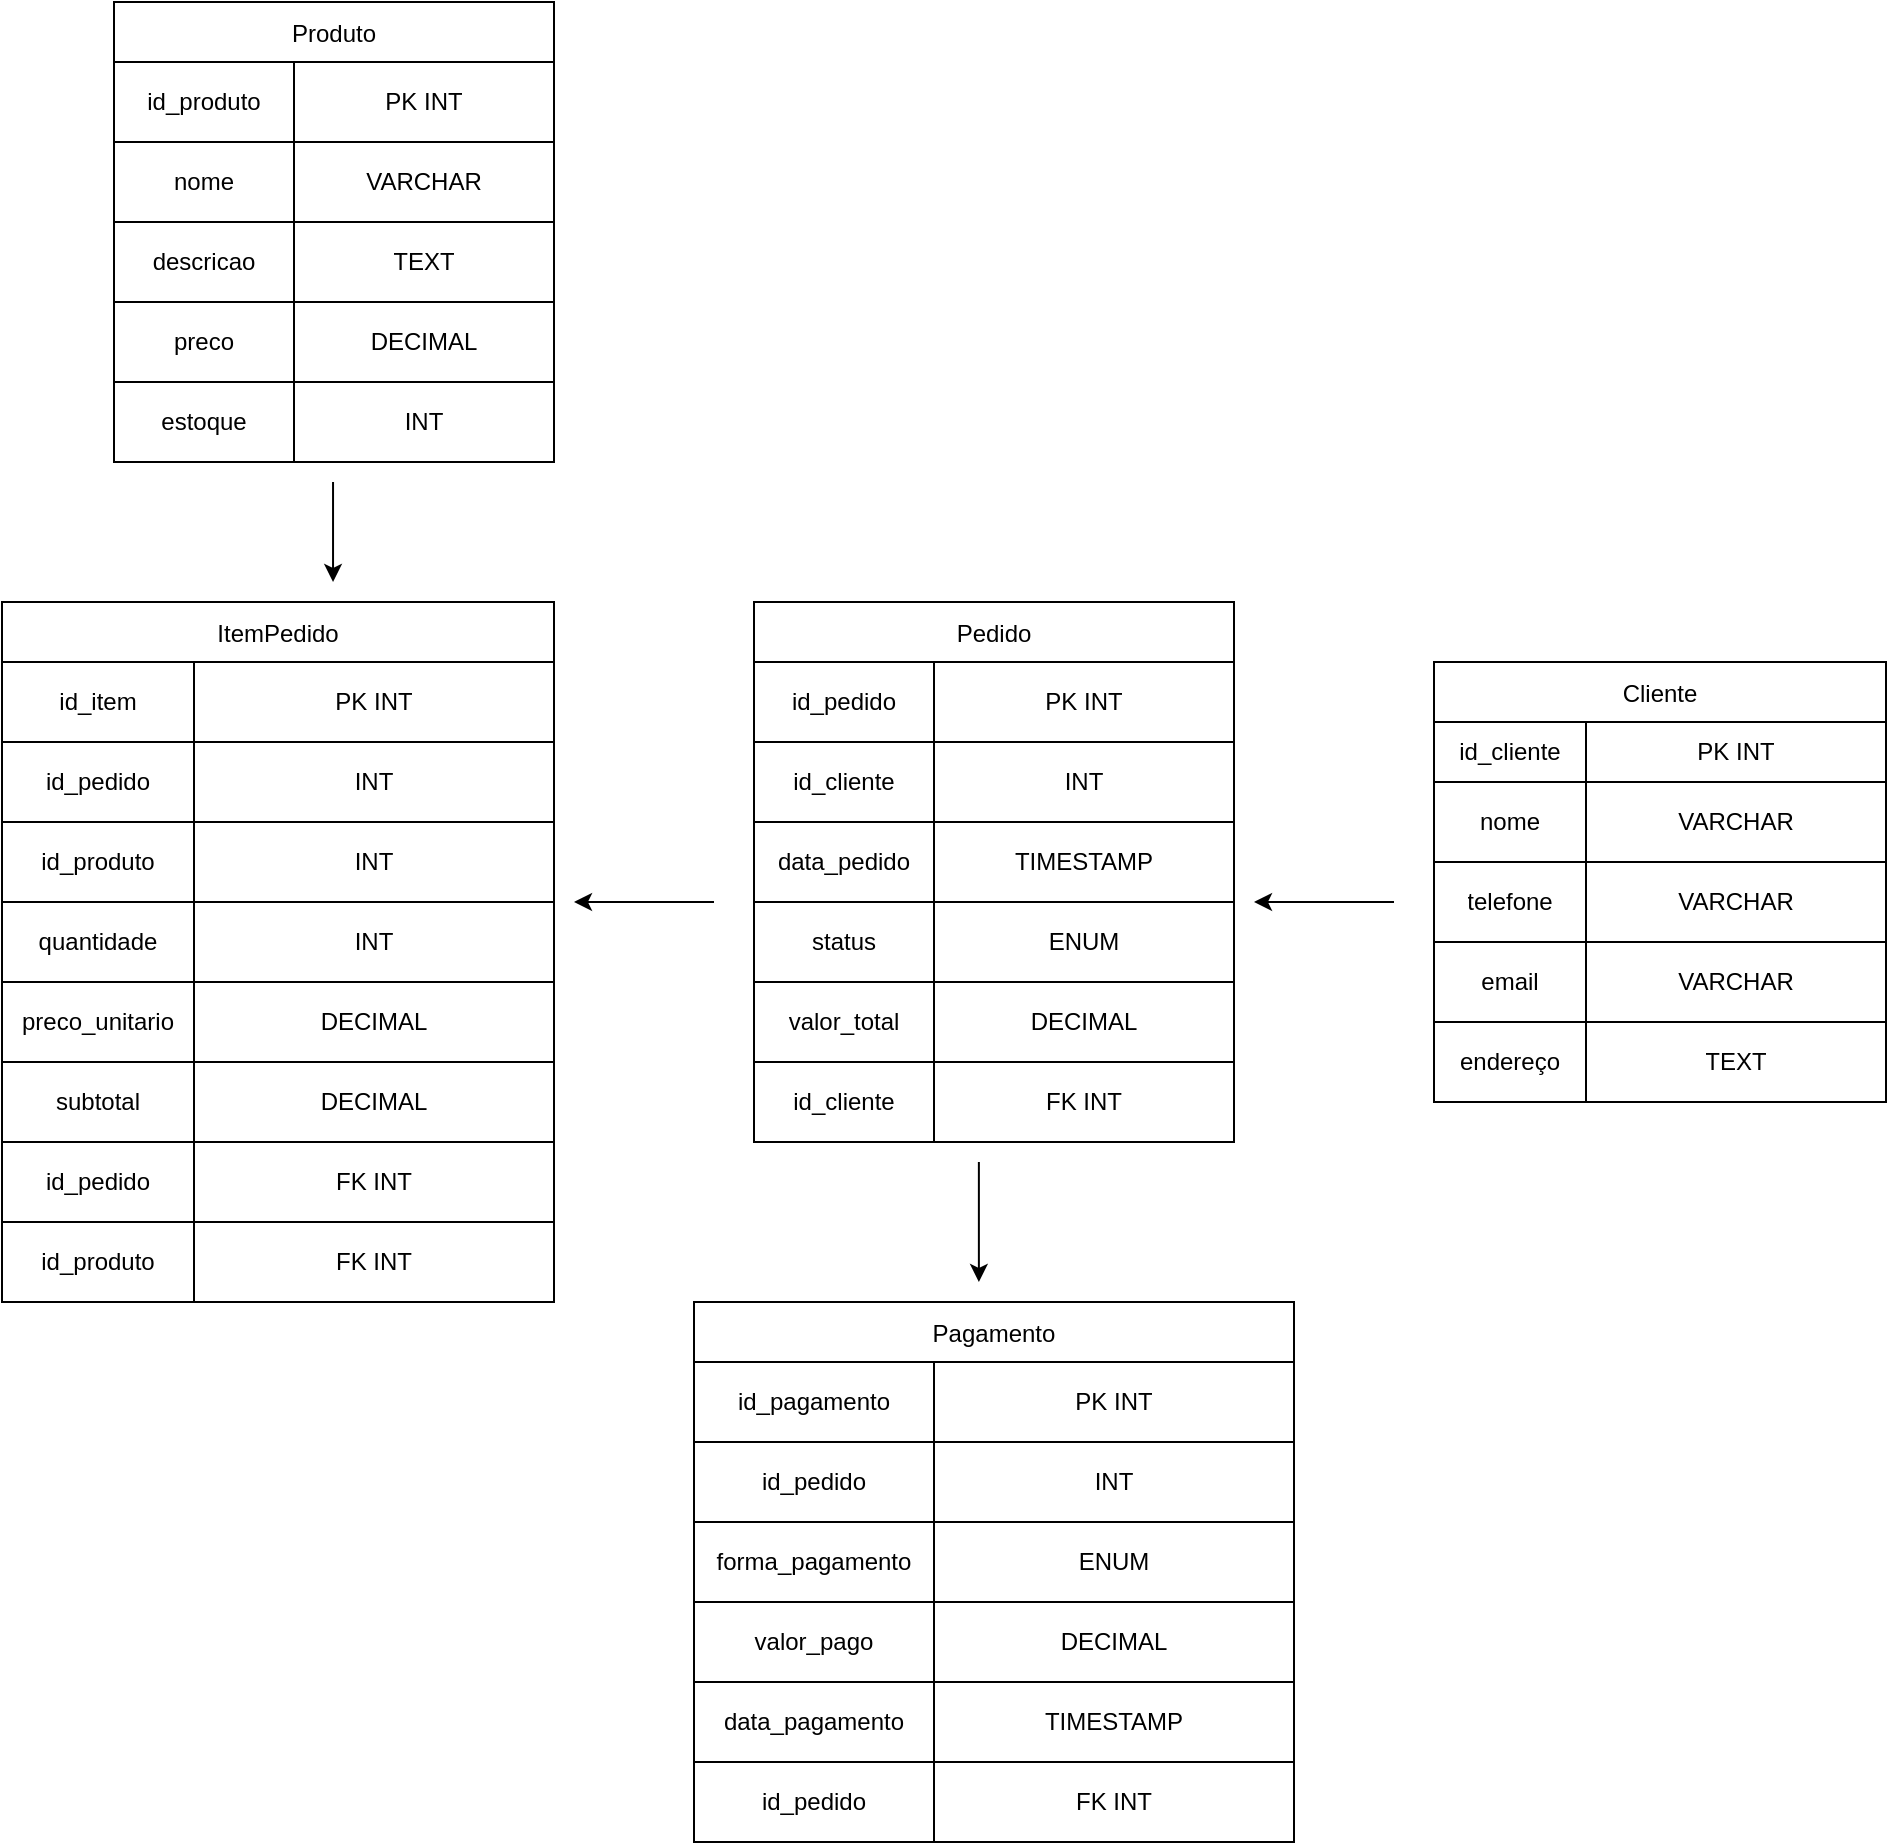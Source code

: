 <mxfile version="26.1.0">
  <diagram name="Página-1" id="zeSPMTt6eIhT3kGbDzRY">
    <mxGraphModel dx="2211" dy="1810" grid="1" gridSize="10" guides="1" tooltips="1" connect="1" arrows="1" fold="1" page="1" pageScale="1" pageWidth="827" pageHeight="1169" math="0" shadow="0">
      <root>
        <mxCell id="0" />
        <mxCell id="1" parent="0" />
        <mxCell id="qEbc1kVw8v1ZA-pSLM5h-1" value="Cliente" style="shape=table;startSize=30;container=1;collapsible=0;childLayout=tableLayout;" vertex="1" parent="1">
          <mxGeometry x="680" y="120" width="226" height="220" as="geometry" />
        </mxCell>
        <mxCell id="qEbc1kVw8v1ZA-pSLM5h-2" value="" style="shape=tableRow;horizontal=0;startSize=0;swimlaneHead=0;swimlaneBody=0;strokeColor=inherit;top=0;left=0;bottom=0;right=0;collapsible=0;dropTarget=0;fillColor=none;points=[[0,0.5],[1,0.5]];portConstraint=eastwest;" vertex="1" parent="qEbc1kVw8v1ZA-pSLM5h-1">
          <mxGeometry y="30" width="226" height="30" as="geometry" />
        </mxCell>
        <mxCell id="qEbc1kVw8v1ZA-pSLM5h-3" value="id_cliente" style="shape=partialRectangle;html=1;whiteSpace=wrap;connectable=0;strokeColor=inherit;overflow=hidden;fillColor=none;top=0;left=0;bottom=0;right=0;pointerEvents=1;" vertex="1" parent="qEbc1kVw8v1ZA-pSLM5h-2">
          <mxGeometry width="76" height="30" as="geometry">
            <mxRectangle width="76" height="30" as="alternateBounds" />
          </mxGeometry>
        </mxCell>
        <mxCell id="qEbc1kVw8v1ZA-pSLM5h-4" value="PK INT" style="shape=partialRectangle;html=1;whiteSpace=wrap;connectable=0;strokeColor=inherit;overflow=hidden;fillColor=none;top=0;left=0;bottom=0;right=0;pointerEvents=1;" vertex="1" parent="qEbc1kVw8v1ZA-pSLM5h-2">
          <mxGeometry x="76" width="150" height="30" as="geometry">
            <mxRectangle width="150" height="30" as="alternateBounds" />
          </mxGeometry>
        </mxCell>
        <mxCell id="qEbc1kVw8v1ZA-pSLM5h-5" value="" style="shape=tableRow;horizontal=0;startSize=0;swimlaneHead=0;swimlaneBody=0;strokeColor=inherit;top=0;left=0;bottom=0;right=0;collapsible=0;dropTarget=0;fillColor=none;points=[[0,0.5],[1,0.5]];portConstraint=eastwest;" vertex="1" parent="qEbc1kVw8v1ZA-pSLM5h-1">
          <mxGeometry y="60" width="226" height="40" as="geometry" />
        </mxCell>
        <mxCell id="qEbc1kVw8v1ZA-pSLM5h-6" value="nome" style="shape=partialRectangle;html=1;whiteSpace=wrap;connectable=0;strokeColor=inherit;overflow=hidden;fillColor=none;top=0;left=0;bottom=0;right=0;pointerEvents=1;" vertex="1" parent="qEbc1kVw8v1ZA-pSLM5h-5">
          <mxGeometry width="76" height="40" as="geometry">
            <mxRectangle width="76" height="40" as="alternateBounds" />
          </mxGeometry>
        </mxCell>
        <mxCell id="qEbc1kVw8v1ZA-pSLM5h-7" value="VARCHAR" style="shape=partialRectangle;html=1;whiteSpace=wrap;connectable=0;strokeColor=inherit;overflow=hidden;fillColor=none;top=0;left=0;bottom=0;right=0;pointerEvents=1;" vertex="1" parent="qEbc1kVw8v1ZA-pSLM5h-5">
          <mxGeometry x="76" width="150" height="40" as="geometry">
            <mxRectangle width="150" height="40" as="alternateBounds" />
          </mxGeometry>
        </mxCell>
        <mxCell id="qEbc1kVw8v1ZA-pSLM5h-8" value="" style="shape=tableRow;horizontal=0;startSize=0;swimlaneHead=0;swimlaneBody=0;strokeColor=inherit;top=0;left=0;bottom=0;right=0;collapsible=0;dropTarget=0;fillColor=none;points=[[0,0.5],[1,0.5]];portConstraint=eastwest;" vertex="1" parent="qEbc1kVw8v1ZA-pSLM5h-1">
          <mxGeometry y="100" width="226" height="40" as="geometry" />
        </mxCell>
        <mxCell id="qEbc1kVw8v1ZA-pSLM5h-9" value="telefone" style="shape=partialRectangle;html=1;whiteSpace=wrap;connectable=0;strokeColor=inherit;overflow=hidden;fillColor=none;top=0;left=0;bottom=0;right=0;pointerEvents=1;" vertex="1" parent="qEbc1kVw8v1ZA-pSLM5h-8">
          <mxGeometry width="76" height="40" as="geometry">
            <mxRectangle width="76" height="40" as="alternateBounds" />
          </mxGeometry>
        </mxCell>
        <mxCell id="qEbc1kVw8v1ZA-pSLM5h-10" value="VARCHAR" style="shape=partialRectangle;html=1;whiteSpace=wrap;connectable=0;strokeColor=inherit;overflow=hidden;fillColor=none;top=0;left=0;bottom=0;right=0;pointerEvents=1;" vertex="1" parent="qEbc1kVw8v1ZA-pSLM5h-8">
          <mxGeometry x="76" width="150" height="40" as="geometry">
            <mxRectangle width="150" height="40" as="alternateBounds" />
          </mxGeometry>
        </mxCell>
        <mxCell id="qEbc1kVw8v1ZA-pSLM5h-11" value="" style="shape=tableRow;horizontal=0;startSize=0;swimlaneHead=0;swimlaneBody=0;strokeColor=inherit;top=0;left=0;bottom=0;right=0;collapsible=0;dropTarget=0;fillColor=none;points=[[0,0.5],[1,0.5]];portConstraint=eastwest;" vertex="1" parent="qEbc1kVw8v1ZA-pSLM5h-1">
          <mxGeometry y="140" width="226" height="40" as="geometry" />
        </mxCell>
        <mxCell id="qEbc1kVw8v1ZA-pSLM5h-12" value="email" style="shape=partialRectangle;html=1;whiteSpace=wrap;connectable=0;strokeColor=inherit;overflow=hidden;fillColor=none;top=0;left=0;bottom=0;right=0;pointerEvents=1;" vertex="1" parent="qEbc1kVw8v1ZA-pSLM5h-11">
          <mxGeometry width="76" height="40" as="geometry">
            <mxRectangle width="76" height="40" as="alternateBounds" />
          </mxGeometry>
        </mxCell>
        <mxCell id="qEbc1kVw8v1ZA-pSLM5h-13" value="VARCHAR" style="shape=partialRectangle;html=1;whiteSpace=wrap;connectable=0;strokeColor=inherit;overflow=hidden;fillColor=none;top=0;left=0;bottom=0;right=0;pointerEvents=1;" vertex="1" parent="qEbc1kVw8v1ZA-pSLM5h-11">
          <mxGeometry x="76" width="150" height="40" as="geometry">
            <mxRectangle width="150" height="40" as="alternateBounds" />
          </mxGeometry>
        </mxCell>
        <mxCell id="qEbc1kVw8v1ZA-pSLM5h-14" value="" style="shape=tableRow;horizontal=0;startSize=0;swimlaneHead=0;swimlaneBody=0;strokeColor=inherit;top=0;left=0;bottom=0;right=0;collapsible=0;dropTarget=0;fillColor=none;points=[[0,0.5],[1,0.5]];portConstraint=eastwest;" vertex="1" parent="qEbc1kVw8v1ZA-pSLM5h-1">
          <mxGeometry y="180" width="226" height="40" as="geometry" />
        </mxCell>
        <mxCell id="qEbc1kVw8v1ZA-pSLM5h-15" value="endereço" style="shape=partialRectangle;html=1;whiteSpace=wrap;connectable=0;strokeColor=inherit;overflow=hidden;fillColor=none;top=0;left=0;bottom=0;right=0;pointerEvents=1;" vertex="1" parent="qEbc1kVw8v1ZA-pSLM5h-14">
          <mxGeometry width="76" height="40" as="geometry">
            <mxRectangle width="76" height="40" as="alternateBounds" />
          </mxGeometry>
        </mxCell>
        <mxCell id="qEbc1kVw8v1ZA-pSLM5h-16" value="TEXT" style="shape=partialRectangle;html=1;whiteSpace=wrap;connectable=0;strokeColor=inherit;overflow=hidden;fillColor=none;top=0;left=0;bottom=0;right=0;pointerEvents=1;" vertex="1" parent="qEbc1kVw8v1ZA-pSLM5h-14">
          <mxGeometry x="76" width="150" height="40" as="geometry">
            <mxRectangle width="150" height="40" as="alternateBounds" />
          </mxGeometry>
        </mxCell>
        <mxCell id="qEbc1kVw8v1ZA-pSLM5h-17" value="Produto" style="shape=table;startSize=30;container=1;collapsible=0;childLayout=tableLayout;" vertex="1" parent="1">
          <mxGeometry x="20" y="-210" width="220" height="230" as="geometry" />
        </mxCell>
        <mxCell id="qEbc1kVw8v1ZA-pSLM5h-18" value="" style="shape=tableRow;horizontal=0;startSize=0;swimlaneHead=0;swimlaneBody=0;strokeColor=inherit;top=0;left=0;bottom=0;right=0;collapsible=0;dropTarget=0;fillColor=none;points=[[0,0.5],[1,0.5]];portConstraint=eastwest;" vertex="1" parent="qEbc1kVw8v1ZA-pSLM5h-17">
          <mxGeometry y="30" width="220" height="40" as="geometry" />
        </mxCell>
        <mxCell id="qEbc1kVw8v1ZA-pSLM5h-19" value="id_produto" style="shape=partialRectangle;html=1;whiteSpace=wrap;connectable=0;strokeColor=inherit;overflow=hidden;fillColor=none;top=0;left=0;bottom=0;right=0;pointerEvents=1;" vertex="1" parent="qEbc1kVw8v1ZA-pSLM5h-18">
          <mxGeometry width="90" height="40" as="geometry">
            <mxRectangle width="90" height="40" as="alternateBounds" />
          </mxGeometry>
        </mxCell>
        <mxCell id="qEbc1kVw8v1ZA-pSLM5h-20" value="PK INT" style="shape=partialRectangle;html=1;whiteSpace=wrap;connectable=0;strokeColor=inherit;overflow=hidden;fillColor=none;top=0;left=0;bottom=0;right=0;pointerEvents=1;" vertex="1" parent="qEbc1kVw8v1ZA-pSLM5h-18">
          <mxGeometry x="90" width="130" height="40" as="geometry">
            <mxRectangle width="130" height="40" as="alternateBounds" />
          </mxGeometry>
        </mxCell>
        <mxCell id="qEbc1kVw8v1ZA-pSLM5h-21" value="" style="shape=tableRow;horizontal=0;startSize=0;swimlaneHead=0;swimlaneBody=0;strokeColor=inherit;top=0;left=0;bottom=0;right=0;collapsible=0;dropTarget=0;fillColor=none;points=[[0,0.5],[1,0.5]];portConstraint=eastwest;" vertex="1" parent="qEbc1kVw8v1ZA-pSLM5h-17">
          <mxGeometry y="70" width="220" height="40" as="geometry" />
        </mxCell>
        <mxCell id="qEbc1kVw8v1ZA-pSLM5h-22" value="nome" style="shape=partialRectangle;html=1;whiteSpace=wrap;connectable=0;strokeColor=inherit;overflow=hidden;fillColor=none;top=0;left=0;bottom=0;right=0;pointerEvents=1;" vertex="1" parent="qEbc1kVw8v1ZA-pSLM5h-21">
          <mxGeometry width="90" height="40" as="geometry">
            <mxRectangle width="90" height="40" as="alternateBounds" />
          </mxGeometry>
        </mxCell>
        <mxCell id="qEbc1kVw8v1ZA-pSLM5h-23" value="VARCHAR" style="shape=partialRectangle;html=1;whiteSpace=wrap;connectable=0;strokeColor=inherit;overflow=hidden;fillColor=none;top=0;left=0;bottom=0;right=0;pointerEvents=1;" vertex="1" parent="qEbc1kVw8v1ZA-pSLM5h-21">
          <mxGeometry x="90" width="130" height="40" as="geometry">
            <mxRectangle width="130" height="40" as="alternateBounds" />
          </mxGeometry>
        </mxCell>
        <mxCell id="qEbc1kVw8v1ZA-pSLM5h-24" value="" style="shape=tableRow;horizontal=0;startSize=0;swimlaneHead=0;swimlaneBody=0;strokeColor=inherit;top=0;left=0;bottom=0;right=0;collapsible=0;dropTarget=0;fillColor=none;points=[[0,0.5],[1,0.5]];portConstraint=eastwest;" vertex="1" parent="qEbc1kVw8v1ZA-pSLM5h-17">
          <mxGeometry y="110" width="220" height="40" as="geometry" />
        </mxCell>
        <mxCell id="qEbc1kVw8v1ZA-pSLM5h-25" value="descricao" style="shape=partialRectangle;html=1;whiteSpace=wrap;connectable=0;strokeColor=inherit;overflow=hidden;fillColor=none;top=0;left=0;bottom=0;right=0;pointerEvents=1;" vertex="1" parent="qEbc1kVw8v1ZA-pSLM5h-24">
          <mxGeometry width="90" height="40" as="geometry">
            <mxRectangle width="90" height="40" as="alternateBounds" />
          </mxGeometry>
        </mxCell>
        <mxCell id="qEbc1kVw8v1ZA-pSLM5h-26" value="TEXT" style="shape=partialRectangle;html=1;whiteSpace=wrap;connectable=0;strokeColor=inherit;overflow=hidden;fillColor=none;top=0;left=0;bottom=0;right=0;pointerEvents=1;" vertex="1" parent="qEbc1kVw8v1ZA-pSLM5h-24">
          <mxGeometry x="90" width="130" height="40" as="geometry">
            <mxRectangle width="130" height="40" as="alternateBounds" />
          </mxGeometry>
        </mxCell>
        <mxCell id="qEbc1kVw8v1ZA-pSLM5h-27" value="" style="shape=tableRow;horizontal=0;startSize=0;swimlaneHead=0;swimlaneBody=0;strokeColor=inherit;top=0;left=0;bottom=0;right=0;collapsible=0;dropTarget=0;fillColor=none;points=[[0,0.5],[1,0.5]];portConstraint=eastwest;" vertex="1" parent="qEbc1kVw8v1ZA-pSLM5h-17">
          <mxGeometry y="150" width="220" height="40" as="geometry" />
        </mxCell>
        <mxCell id="qEbc1kVw8v1ZA-pSLM5h-28" value="preco" style="shape=partialRectangle;html=1;whiteSpace=wrap;connectable=0;strokeColor=inherit;overflow=hidden;fillColor=none;top=0;left=0;bottom=0;right=0;pointerEvents=1;" vertex="1" parent="qEbc1kVw8v1ZA-pSLM5h-27">
          <mxGeometry width="90" height="40" as="geometry">
            <mxRectangle width="90" height="40" as="alternateBounds" />
          </mxGeometry>
        </mxCell>
        <mxCell id="qEbc1kVw8v1ZA-pSLM5h-29" value="DECIMAL" style="shape=partialRectangle;html=1;whiteSpace=wrap;connectable=0;strokeColor=inherit;overflow=hidden;fillColor=none;top=0;left=0;bottom=0;right=0;pointerEvents=1;" vertex="1" parent="qEbc1kVw8v1ZA-pSLM5h-27">
          <mxGeometry x="90" width="130" height="40" as="geometry">
            <mxRectangle width="130" height="40" as="alternateBounds" />
          </mxGeometry>
        </mxCell>
        <mxCell id="qEbc1kVw8v1ZA-pSLM5h-30" value="" style="shape=tableRow;horizontal=0;startSize=0;swimlaneHead=0;swimlaneBody=0;strokeColor=inherit;top=0;left=0;bottom=0;right=0;collapsible=0;dropTarget=0;fillColor=none;points=[[0,0.5],[1,0.5]];portConstraint=eastwest;" vertex="1" parent="qEbc1kVw8v1ZA-pSLM5h-17">
          <mxGeometry y="190" width="220" height="40" as="geometry" />
        </mxCell>
        <mxCell id="qEbc1kVw8v1ZA-pSLM5h-31" value="estoque" style="shape=partialRectangle;html=1;whiteSpace=wrap;connectable=0;strokeColor=inherit;overflow=hidden;fillColor=none;top=0;left=0;bottom=0;right=0;pointerEvents=1;" vertex="1" parent="qEbc1kVw8v1ZA-pSLM5h-30">
          <mxGeometry width="90" height="40" as="geometry">
            <mxRectangle width="90" height="40" as="alternateBounds" />
          </mxGeometry>
        </mxCell>
        <mxCell id="qEbc1kVw8v1ZA-pSLM5h-32" value="INT" style="shape=partialRectangle;html=1;whiteSpace=wrap;connectable=0;strokeColor=inherit;overflow=hidden;fillColor=none;top=0;left=0;bottom=0;right=0;pointerEvents=1;" vertex="1" parent="qEbc1kVw8v1ZA-pSLM5h-30">
          <mxGeometry x="90" width="130" height="40" as="geometry">
            <mxRectangle width="130" height="40" as="alternateBounds" />
          </mxGeometry>
        </mxCell>
        <mxCell id="qEbc1kVw8v1ZA-pSLM5h-33" value="Pedido" style="shape=table;startSize=30;container=1;collapsible=0;childLayout=tableLayout;" vertex="1" parent="1">
          <mxGeometry x="340" y="90" width="240" height="270" as="geometry" />
        </mxCell>
        <mxCell id="qEbc1kVw8v1ZA-pSLM5h-34" value="" style="shape=tableRow;horizontal=0;startSize=0;swimlaneHead=0;swimlaneBody=0;strokeColor=inherit;top=0;left=0;bottom=0;right=0;collapsible=0;dropTarget=0;fillColor=none;points=[[0,0.5],[1,0.5]];portConstraint=eastwest;" vertex="1" parent="qEbc1kVw8v1ZA-pSLM5h-33">
          <mxGeometry y="30" width="240" height="40" as="geometry" />
        </mxCell>
        <mxCell id="qEbc1kVw8v1ZA-pSLM5h-35" value="id_pedido" style="shape=partialRectangle;html=1;whiteSpace=wrap;connectable=0;strokeColor=inherit;overflow=hidden;fillColor=none;top=0;left=0;bottom=0;right=0;pointerEvents=1;" vertex="1" parent="qEbc1kVw8v1ZA-pSLM5h-34">
          <mxGeometry width="90" height="40" as="geometry">
            <mxRectangle width="90" height="40" as="alternateBounds" />
          </mxGeometry>
        </mxCell>
        <mxCell id="qEbc1kVw8v1ZA-pSLM5h-36" value="PK INT" style="shape=partialRectangle;html=1;whiteSpace=wrap;connectable=0;strokeColor=inherit;overflow=hidden;fillColor=none;top=0;left=0;bottom=0;right=0;pointerEvents=1;" vertex="1" parent="qEbc1kVw8v1ZA-pSLM5h-34">
          <mxGeometry x="90" width="150" height="40" as="geometry">
            <mxRectangle width="150" height="40" as="alternateBounds" />
          </mxGeometry>
        </mxCell>
        <mxCell id="qEbc1kVw8v1ZA-pSLM5h-37" value="" style="shape=tableRow;horizontal=0;startSize=0;swimlaneHead=0;swimlaneBody=0;strokeColor=inherit;top=0;left=0;bottom=0;right=0;collapsible=0;dropTarget=0;fillColor=none;points=[[0,0.5],[1,0.5]];portConstraint=eastwest;" vertex="1" parent="qEbc1kVw8v1ZA-pSLM5h-33">
          <mxGeometry y="70" width="240" height="40" as="geometry" />
        </mxCell>
        <mxCell id="qEbc1kVw8v1ZA-pSLM5h-38" value="id_cliente" style="shape=partialRectangle;html=1;whiteSpace=wrap;connectable=0;strokeColor=inherit;overflow=hidden;fillColor=none;top=0;left=0;bottom=0;right=0;pointerEvents=1;" vertex="1" parent="qEbc1kVw8v1ZA-pSLM5h-37">
          <mxGeometry width="90" height="40" as="geometry">
            <mxRectangle width="90" height="40" as="alternateBounds" />
          </mxGeometry>
        </mxCell>
        <mxCell id="qEbc1kVw8v1ZA-pSLM5h-39" value="INT" style="shape=partialRectangle;html=1;whiteSpace=wrap;connectable=0;strokeColor=inherit;overflow=hidden;fillColor=none;top=0;left=0;bottom=0;right=0;pointerEvents=1;" vertex="1" parent="qEbc1kVw8v1ZA-pSLM5h-37">
          <mxGeometry x="90" width="150" height="40" as="geometry">
            <mxRectangle width="150" height="40" as="alternateBounds" />
          </mxGeometry>
        </mxCell>
        <mxCell id="qEbc1kVw8v1ZA-pSLM5h-40" value="" style="shape=tableRow;horizontal=0;startSize=0;swimlaneHead=0;swimlaneBody=0;strokeColor=inherit;top=0;left=0;bottom=0;right=0;collapsible=0;dropTarget=0;fillColor=none;points=[[0,0.5],[1,0.5]];portConstraint=eastwest;" vertex="1" parent="qEbc1kVw8v1ZA-pSLM5h-33">
          <mxGeometry y="110" width="240" height="40" as="geometry" />
        </mxCell>
        <mxCell id="qEbc1kVw8v1ZA-pSLM5h-41" value="data_pedido" style="shape=partialRectangle;html=1;whiteSpace=wrap;connectable=0;strokeColor=inherit;overflow=hidden;fillColor=none;top=0;left=0;bottom=0;right=0;pointerEvents=1;" vertex="1" parent="qEbc1kVw8v1ZA-pSLM5h-40">
          <mxGeometry width="90" height="40" as="geometry">
            <mxRectangle width="90" height="40" as="alternateBounds" />
          </mxGeometry>
        </mxCell>
        <mxCell id="qEbc1kVw8v1ZA-pSLM5h-42" value="TIMESTAMP" style="shape=partialRectangle;html=1;whiteSpace=wrap;connectable=0;strokeColor=inherit;overflow=hidden;fillColor=none;top=0;left=0;bottom=0;right=0;pointerEvents=1;" vertex="1" parent="qEbc1kVw8v1ZA-pSLM5h-40">
          <mxGeometry x="90" width="150" height="40" as="geometry">
            <mxRectangle width="150" height="40" as="alternateBounds" />
          </mxGeometry>
        </mxCell>
        <mxCell id="qEbc1kVw8v1ZA-pSLM5h-43" value="" style="shape=tableRow;horizontal=0;startSize=0;swimlaneHead=0;swimlaneBody=0;strokeColor=inherit;top=0;left=0;bottom=0;right=0;collapsible=0;dropTarget=0;fillColor=none;points=[[0,0.5],[1,0.5]];portConstraint=eastwest;" vertex="1" parent="qEbc1kVw8v1ZA-pSLM5h-33">
          <mxGeometry y="150" width="240" height="40" as="geometry" />
        </mxCell>
        <mxCell id="qEbc1kVw8v1ZA-pSLM5h-44" value="status" style="shape=partialRectangle;html=1;whiteSpace=wrap;connectable=0;strokeColor=inherit;overflow=hidden;fillColor=none;top=0;left=0;bottom=0;right=0;pointerEvents=1;" vertex="1" parent="qEbc1kVw8v1ZA-pSLM5h-43">
          <mxGeometry width="90" height="40" as="geometry">
            <mxRectangle width="90" height="40" as="alternateBounds" />
          </mxGeometry>
        </mxCell>
        <mxCell id="qEbc1kVw8v1ZA-pSLM5h-45" value="ENUM" style="shape=partialRectangle;html=1;whiteSpace=wrap;connectable=0;strokeColor=inherit;overflow=hidden;fillColor=none;top=0;left=0;bottom=0;right=0;pointerEvents=1;" vertex="1" parent="qEbc1kVw8v1ZA-pSLM5h-43">
          <mxGeometry x="90" width="150" height="40" as="geometry">
            <mxRectangle width="150" height="40" as="alternateBounds" />
          </mxGeometry>
        </mxCell>
        <mxCell id="qEbc1kVw8v1ZA-pSLM5h-46" value="" style="shape=tableRow;horizontal=0;startSize=0;swimlaneHead=0;swimlaneBody=0;strokeColor=inherit;top=0;left=0;bottom=0;right=0;collapsible=0;dropTarget=0;fillColor=none;points=[[0,0.5],[1,0.5]];portConstraint=eastwest;" vertex="1" parent="qEbc1kVw8v1ZA-pSLM5h-33">
          <mxGeometry y="190" width="240" height="40" as="geometry" />
        </mxCell>
        <mxCell id="qEbc1kVw8v1ZA-pSLM5h-47" value="valor_total" style="shape=partialRectangle;html=1;whiteSpace=wrap;connectable=0;strokeColor=inherit;overflow=hidden;fillColor=none;top=0;left=0;bottom=0;right=0;pointerEvents=1;" vertex="1" parent="qEbc1kVw8v1ZA-pSLM5h-46">
          <mxGeometry width="90" height="40" as="geometry">
            <mxRectangle width="90" height="40" as="alternateBounds" />
          </mxGeometry>
        </mxCell>
        <mxCell id="qEbc1kVw8v1ZA-pSLM5h-48" value="DECIMAL" style="shape=partialRectangle;html=1;whiteSpace=wrap;connectable=0;strokeColor=inherit;overflow=hidden;fillColor=none;top=0;left=0;bottom=0;right=0;pointerEvents=1;" vertex="1" parent="qEbc1kVw8v1ZA-pSLM5h-46">
          <mxGeometry x="90" width="150" height="40" as="geometry">
            <mxRectangle width="150" height="40" as="alternateBounds" />
          </mxGeometry>
        </mxCell>
        <mxCell id="qEbc1kVw8v1ZA-pSLM5h-49" value="" style="shape=tableRow;horizontal=0;startSize=0;swimlaneHead=0;swimlaneBody=0;strokeColor=inherit;top=0;left=0;bottom=0;right=0;collapsible=0;dropTarget=0;fillColor=none;points=[[0,0.5],[1,0.5]];portConstraint=eastwest;" vertex="1" parent="qEbc1kVw8v1ZA-pSLM5h-33">
          <mxGeometry y="230" width="240" height="40" as="geometry" />
        </mxCell>
        <mxCell id="qEbc1kVw8v1ZA-pSLM5h-50" value="id_cliente" style="shape=partialRectangle;html=1;whiteSpace=wrap;connectable=0;strokeColor=inherit;overflow=hidden;fillColor=none;top=0;left=0;bottom=0;right=0;pointerEvents=1;" vertex="1" parent="qEbc1kVw8v1ZA-pSLM5h-49">
          <mxGeometry width="90" height="40" as="geometry">
            <mxRectangle width="90" height="40" as="alternateBounds" />
          </mxGeometry>
        </mxCell>
        <mxCell id="qEbc1kVw8v1ZA-pSLM5h-51" value="FK INT" style="shape=partialRectangle;html=1;whiteSpace=wrap;connectable=0;strokeColor=inherit;overflow=hidden;fillColor=none;top=0;left=0;bottom=0;right=0;pointerEvents=1;" vertex="1" parent="qEbc1kVw8v1ZA-pSLM5h-49">
          <mxGeometry x="90" width="150" height="40" as="geometry">
            <mxRectangle width="150" height="40" as="alternateBounds" />
          </mxGeometry>
        </mxCell>
        <mxCell id="qEbc1kVw8v1ZA-pSLM5h-52" value="ItemPedido" style="shape=table;startSize=30;container=1;collapsible=0;childLayout=tableLayout;" vertex="1" parent="1">
          <mxGeometry x="-36" y="90" width="276" height="350" as="geometry" />
        </mxCell>
        <mxCell id="qEbc1kVw8v1ZA-pSLM5h-53" value="" style="shape=tableRow;horizontal=0;startSize=0;swimlaneHead=0;swimlaneBody=0;strokeColor=inherit;top=0;left=0;bottom=0;right=0;collapsible=0;dropTarget=0;fillColor=none;points=[[0,0.5],[1,0.5]];portConstraint=eastwest;" vertex="1" parent="qEbc1kVw8v1ZA-pSLM5h-52">
          <mxGeometry y="30" width="276" height="40" as="geometry" />
        </mxCell>
        <mxCell id="qEbc1kVw8v1ZA-pSLM5h-54" value="id_item" style="shape=partialRectangle;html=1;whiteSpace=wrap;connectable=0;strokeColor=inherit;overflow=hidden;fillColor=none;top=0;left=0;bottom=0;right=0;pointerEvents=1;" vertex="1" parent="qEbc1kVw8v1ZA-pSLM5h-53">
          <mxGeometry width="96" height="40" as="geometry">
            <mxRectangle width="96" height="40" as="alternateBounds" />
          </mxGeometry>
        </mxCell>
        <mxCell id="qEbc1kVw8v1ZA-pSLM5h-55" value="PK INT" style="shape=partialRectangle;html=1;whiteSpace=wrap;connectable=0;strokeColor=inherit;overflow=hidden;fillColor=none;top=0;left=0;bottom=0;right=0;pointerEvents=1;" vertex="1" parent="qEbc1kVw8v1ZA-pSLM5h-53">
          <mxGeometry x="96" width="180" height="40" as="geometry">
            <mxRectangle width="180" height="40" as="alternateBounds" />
          </mxGeometry>
        </mxCell>
        <mxCell id="qEbc1kVw8v1ZA-pSLM5h-56" value="" style="shape=tableRow;horizontal=0;startSize=0;swimlaneHead=0;swimlaneBody=0;strokeColor=inherit;top=0;left=0;bottom=0;right=0;collapsible=0;dropTarget=0;fillColor=none;points=[[0,0.5],[1,0.5]];portConstraint=eastwest;" vertex="1" parent="qEbc1kVw8v1ZA-pSLM5h-52">
          <mxGeometry y="70" width="276" height="40" as="geometry" />
        </mxCell>
        <mxCell id="qEbc1kVw8v1ZA-pSLM5h-57" value="id_pedido" style="shape=partialRectangle;html=1;whiteSpace=wrap;connectable=0;strokeColor=inherit;overflow=hidden;fillColor=none;top=0;left=0;bottom=0;right=0;pointerEvents=1;" vertex="1" parent="qEbc1kVw8v1ZA-pSLM5h-56">
          <mxGeometry width="96" height="40" as="geometry">
            <mxRectangle width="96" height="40" as="alternateBounds" />
          </mxGeometry>
        </mxCell>
        <mxCell id="qEbc1kVw8v1ZA-pSLM5h-58" value="INT" style="shape=partialRectangle;html=1;whiteSpace=wrap;connectable=0;strokeColor=inherit;overflow=hidden;fillColor=none;top=0;left=0;bottom=0;right=0;pointerEvents=1;" vertex="1" parent="qEbc1kVw8v1ZA-pSLM5h-56">
          <mxGeometry x="96" width="180" height="40" as="geometry">
            <mxRectangle width="180" height="40" as="alternateBounds" />
          </mxGeometry>
        </mxCell>
        <mxCell id="qEbc1kVw8v1ZA-pSLM5h-59" value="" style="shape=tableRow;horizontal=0;startSize=0;swimlaneHead=0;swimlaneBody=0;strokeColor=inherit;top=0;left=0;bottom=0;right=0;collapsible=0;dropTarget=0;fillColor=none;points=[[0,0.5],[1,0.5]];portConstraint=eastwest;" vertex="1" parent="qEbc1kVw8v1ZA-pSLM5h-52">
          <mxGeometry y="110" width="276" height="40" as="geometry" />
        </mxCell>
        <mxCell id="qEbc1kVw8v1ZA-pSLM5h-60" value="id_produto" style="shape=partialRectangle;html=1;whiteSpace=wrap;connectable=0;strokeColor=inherit;overflow=hidden;fillColor=none;top=0;left=0;bottom=0;right=0;pointerEvents=1;" vertex="1" parent="qEbc1kVw8v1ZA-pSLM5h-59">
          <mxGeometry width="96" height="40" as="geometry">
            <mxRectangle width="96" height="40" as="alternateBounds" />
          </mxGeometry>
        </mxCell>
        <mxCell id="qEbc1kVw8v1ZA-pSLM5h-61" value="INT" style="shape=partialRectangle;html=1;whiteSpace=wrap;connectable=0;strokeColor=inherit;overflow=hidden;fillColor=none;top=0;left=0;bottom=0;right=0;pointerEvents=1;" vertex="1" parent="qEbc1kVw8v1ZA-pSLM5h-59">
          <mxGeometry x="96" width="180" height="40" as="geometry">
            <mxRectangle width="180" height="40" as="alternateBounds" />
          </mxGeometry>
        </mxCell>
        <mxCell id="qEbc1kVw8v1ZA-pSLM5h-62" value="" style="shape=tableRow;horizontal=0;startSize=0;swimlaneHead=0;swimlaneBody=0;strokeColor=inherit;top=0;left=0;bottom=0;right=0;collapsible=0;dropTarget=0;fillColor=none;points=[[0,0.5],[1,0.5]];portConstraint=eastwest;" vertex="1" parent="qEbc1kVw8v1ZA-pSLM5h-52">
          <mxGeometry y="150" width="276" height="40" as="geometry" />
        </mxCell>
        <mxCell id="qEbc1kVw8v1ZA-pSLM5h-63" value="quantidade" style="shape=partialRectangle;html=1;whiteSpace=wrap;connectable=0;strokeColor=inherit;overflow=hidden;fillColor=none;top=0;left=0;bottom=0;right=0;pointerEvents=1;" vertex="1" parent="qEbc1kVw8v1ZA-pSLM5h-62">
          <mxGeometry width="96" height="40" as="geometry">
            <mxRectangle width="96" height="40" as="alternateBounds" />
          </mxGeometry>
        </mxCell>
        <mxCell id="qEbc1kVw8v1ZA-pSLM5h-64" value="INT" style="shape=partialRectangle;html=1;whiteSpace=wrap;connectable=0;strokeColor=inherit;overflow=hidden;fillColor=none;top=0;left=0;bottom=0;right=0;pointerEvents=1;" vertex="1" parent="qEbc1kVw8v1ZA-pSLM5h-62">
          <mxGeometry x="96" width="180" height="40" as="geometry">
            <mxRectangle width="180" height="40" as="alternateBounds" />
          </mxGeometry>
        </mxCell>
        <mxCell id="qEbc1kVw8v1ZA-pSLM5h-65" value="" style="shape=tableRow;horizontal=0;startSize=0;swimlaneHead=0;swimlaneBody=0;strokeColor=inherit;top=0;left=0;bottom=0;right=0;collapsible=0;dropTarget=0;fillColor=none;points=[[0,0.5],[1,0.5]];portConstraint=eastwest;" vertex="1" parent="qEbc1kVw8v1ZA-pSLM5h-52">
          <mxGeometry y="190" width="276" height="40" as="geometry" />
        </mxCell>
        <mxCell id="qEbc1kVw8v1ZA-pSLM5h-66" value="preco_unitario" style="shape=partialRectangle;html=1;whiteSpace=wrap;connectable=0;strokeColor=inherit;overflow=hidden;fillColor=none;top=0;left=0;bottom=0;right=0;pointerEvents=1;" vertex="1" parent="qEbc1kVw8v1ZA-pSLM5h-65">
          <mxGeometry width="96" height="40" as="geometry">
            <mxRectangle width="96" height="40" as="alternateBounds" />
          </mxGeometry>
        </mxCell>
        <mxCell id="qEbc1kVw8v1ZA-pSLM5h-67" value="DECIMAL" style="shape=partialRectangle;html=1;whiteSpace=wrap;connectable=0;strokeColor=inherit;overflow=hidden;fillColor=none;top=0;left=0;bottom=0;right=0;pointerEvents=1;" vertex="1" parent="qEbc1kVw8v1ZA-pSLM5h-65">
          <mxGeometry x="96" width="180" height="40" as="geometry">
            <mxRectangle width="180" height="40" as="alternateBounds" />
          </mxGeometry>
        </mxCell>
        <mxCell id="qEbc1kVw8v1ZA-pSLM5h-68" value="" style="shape=tableRow;horizontal=0;startSize=0;swimlaneHead=0;swimlaneBody=0;strokeColor=inherit;top=0;left=0;bottom=0;right=0;collapsible=0;dropTarget=0;fillColor=none;points=[[0,0.5],[1,0.5]];portConstraint=eastwest;" vertex="1" parent="qEbc1kVw8v1ZA-pSLM5h-52">
          <mxGeometry y="230" width="276" height="40" as="geometry" />
        </mxCell>
        <mxCell id="qEbc1kVw8v1ZA-pSLM5h-69" value="subtotal" style="shape=partialRectangle;html=1;whiteSpace=wrap;connectable=0;strokeColor=inherit;overflow=hidden;fillColor=none;top=0;left=0;bottom=0;right=0;pointerEvents=1;" vertex="1" parent="qEbc1kVw8v1ZA-pSLM5h-68">
          <mxGeometry width="96" height="40" as="geometry">
            <mxRectangle width="96" height="40" as="alternateBounds" />
          </mxGeometry>
        </mxCell>
        <mxCell id="qEbc1kVw8v1ZA-pSLM5h-70" value="DECIMAL" style="shape=partialRectangle;html=1;whiteSpace=wrap;connectable=0;strokeColor=inherit;overflow=hidden;fillColor=none;top=0;left=0;bottom=0;right=0;pointerEvents=1;" vertex="1" parent="qEbc1kVw8v1ZA-pSLM5h-68">
          <mxGeometry x="96" width="180" height="40" as="geometry">
            <mxRectangle width="180" height="40" as="alternateBounds" />
          </mxGeometry>
        </mxCell>
        <mxCell id="qEbc1kVw8v1ZA-pSLM5h-71" value="" style="shape=tableRow;horizontal=0;startSize=0;swimlaneHead=0;swimlaneBody=0;strokeColor=inherit;top=0;left=0;bottom=0;right=0;collapsible=0;dropTarget=0;fillColor=none;points=[[0,0.5],[1,0.5]];portConstraint=eastwest;" vertex="1" parent="qEbc1kVw8v1ZA-pSLM5h-52">
          <mxGeometry y="270" width="276" height="40" as="geometry" />
        </mxCell>
        <mxCell id="qEbc1kVw8v1ZA-pSLM5h-72" value="id_pedido" style="shape=partialRectangle;html=1;whiteSpace=wrap;connectable=0;strokeColor=inherit;overflow=hidden;fillColor=none;top=0;left=0;bottom=0;right=0;pointerEvents=1;" vertex="1" parent="qEbc1kVw8v1ZA-pSLM5h-71">
          <mxGeometry width="96" height="40" as="geometry">
            <mxRectangle width="96" height="40" as="alternateBounds" />
          </mxGeometry>
        </mxCell>
        <mxCell id="qEbc1kVw8v1ZA-pSLM5h-73" value="FK INT" style="shape=partialRectangle;html=1;whiteSpace=wrap;connectable=0;strokeColor=inherit;overflow=hidden;fillColor=none;top=0;left=0;bottom=0;right=0;pointerEvents=1;" vertex="1" parent="qEbc1kVw8v1ZA-pSLM5h-71">
          <mxGeometry x="96" width="180" height="40" as="geometry">
            <mxRectangle width="180" height="40" as="alternateBounds" />
          </mxGeometry>
        </mxCell>
        <mxCell id="qEbc1kVw8v1ZA-pSLM5h-74" value="" style="shape=tableRow;horizontal=0;startSize=0;swimlaneHead=0;swimlaneBody=0;strokeColor=inherit;top=0;left=0;bottom=0;right=0;collapsible=0;dropTarget=0;fillColor=none;points=[[0,0.5],[1,0.5]];portConstraint=eastwest;" vertex="1" parent="qEbc1kVw8v1ZA-pSLM5h-52">
          <mxGeometry y="310" width="276" height="40" as="geometry" />
        </mxCell>
        <mxCell id="qEbc1kVw8v1ZA-pSLM5h-75" value="id_produto" style="shape=partialRectangle;html=1;whiteSpace=wrap;connectable=0;strokeColor=inherit;overflow=hidden;fillColor=none;top=0;left=0;bottom=0;right=0;pointerEvents=1;" vertex="1" parent="qEbc1kVw8v1ZA-pSLM5h-74">
          <mxGeometry width="96" height="40" as="geometry">
            <mxRectangle width="96" height="40" as="alternateBounds" />
          </mxGeometry>
        </mxCell>
        <mxCell id="qEbc1kVw8v1ZA-pSLM5h-76" value="FK INT" style="shape=partialRectangle;html=1;whiteSpace=wrap;connectable=0;strokeColor=inherit;overflow=hidden;fillColor=none;top=0;left=0;bottom=0;right=0;pointerEvents=1;" vertex="1" parent="qEbc1kVw8v1ZA-pSLM5h-74">
          <mxGeometry x="96" width="180" height="40" as="geometry">
            <mxRectangle width="180" height="40" as="alternateBounds" />
          </mxGeometry>
        </mxCell>
        <mxCell id="qEbc1kVw8v1ZA-pSLM5h-77" value="Pagamento" style="shape=table;startSize=30;container=1;collapsible=0;childLayout=tableLayout;" vertex="1" parent="1">
          <mxGeometry x="310" y="440" width="300" height="270" as="geometry" />
        </mxCell>
        <mxCell id="qEbc1kVw8v1ZA-pSLM5h-78" value="" style="shape=tableRow;horizontal=0;startSize=0;swimlaneHead=0;swimlaneBody=0;strokeColor=inherit;top=0;left=0;bottom=0;right=0;collapsible=0;dropTarget=0;fillColor=none;points=[[0,0.5],[1,0.5]];portConstraint=eastwest;" vertex="1" parent="qEbc1kVw8v1ZA-pSLM5h-77">
          <mxGeometry y="30" width="300" height="40" as="geometry" />
        </mxCell>
        <mxCell id="qEbc1kVw8v1ZA-pSLM5h-79" value="id_pagamento" style="shape=partialRectangle;html=1;whiteSpace=wrap;connectable=0;strokeColor=inherit;overflow=hidden;fillColor=none;top=0;left=0;bottom=0;right=0;pointerEvents=1;" vertex="1" parent="qEbc1kVw8v1ZA-pSLM5h-78">
          <mxGeometry width="120" height="40" as="geometry">
            <mxRectangle width="120" height="40" as="alternateBounds" />
          </mxGeometry>
        </mxCell>
        <mxCell id="qEbc1kVw8v1ZA-pSLM5h-80" value="PK INT" style="shape=partialRectangle;html=1;whiteSpace=wrap;connectable=0;strokeColor=inherit;overflow=hidden;fillColor=none;top=0;left=0;bottom=0;right=0;pointerEvents=1;" vertex="1" parent="qEbc1kVw8v1ZA-pSLM5h-78">
          <mxGeometry x="120" width="180" height="40" as="geometry">
            <mxRectangle width="180" height="40" as="alternateBounds" />
          </mxGeometry>
        </mxCell>
        <mxCell id="qEbc1kVw8v1ZA-pSLM5h-81" value="" style="shape=tableRow;horizontal=0;startSize=0;swimlaneHead=0;swimlaneBody=0;strokeColor=inherit;top=0;left=0;bottom=0;right=0;collapsible=0;dropTarget=0;fillColor=none;points=[[0,0.5],[1,0.5]];portConstraint=eastwest;" vertex="1" parent="qEbc1kVw8v1ZA-pSLM5h-77">
          <mxGeometry y="70" width="300" height="40" as="geometry" />
        </mxCell>
        <mxCell id="qEbc1kVw8v1ZA-pSLM5h-82" value="id_pedido" style="shape=partialRectangle;html=1;whiteSpace=wrap;connectable=0;strokeColor=inherit;overflow=hidden;fillColor=none;top=0;left=0;bottom=0;right=0;pointerEvents=1;" vertex="1" parent="qEbc1kVw8v1ZA-pSLM5h-81">
          <mxGeometry width="120" height="40" as="geometry">
            <mxRectangle width="120" height="40" as="alternateBounds" />
          </mxGeometry>
        </mxCell>
        <mxCell id="qEbc1kVw8v1ZA-pSLM5h-83" value="INT" style="shape=partialRectangle;html=1;whiteSpace=wrap;connectable=0;strokeColor=inherit;overflow=hidden;fillColor=none;top=0;left=0;bottom=0;right=0;pointerEvents=1;" vertex="1" parent="qEbc1kVw8v1ZA-pSLM5h-81">
          <mxGeometry x="120" width="180" height="40" as="geometry">
            <mxRectangle width="180" height="40" as="alternateBounds" />
          </mxGeometry>
        </mxCell>
        <mxCell id="qEbc1kVw8v1ZA-pSLM5h-84" value="" style="shape=tableRow;horizontal=0;startSize=0;swimlaneHead=0;swimlaneBody=0;strokeColor=inherit;top=0;left=0;bottom=0;right=0;collapsible=0;dropTarget=0;fillColor=none;points=[[0,0.5],[1,0.5]];portConstraint=eastwest;" vertex="1" parent="qEbc1kVw8v1ZA-pSLM5h-77">
          <mxGeometry y="110" width="300" height="40" as="geometry" />
        </mxCell>
        <mxCell id="qEbc1kVw8v1ZA-pSLM5h-85" value="forma_pagamento" style="shape=partialRectangle;html=1;whiteSpace=wrap;connectable=0;strokeColor=inherit;overflow=hidden;fillColor=none;top=0;left=0;bottom=0;right=0;pointerEvents=1;" vertex="1" parent="qEbc1kVw8v1ZA-pSLM5h-84">
          <mxGeometry width="120" height="40" as="geometry">
            <mxRectangle width="120" height="40" as="alternateBounds" />
          </mxGeometry>
        </mxCell>
        <mxCell id="qEbc1kVw8v1ZA-pSLM5h-86" value="ENUM" style="shape=partialRectangle;html=1;whiteSpace=wrap;connectable=0;strokeColor=inherit;overflow=hidden;fillColor=none;top=0;left=0;bottom=0;right=0;pointerEvents=1;" vertex="1" parent="qEbc1kVw8v1ZA-pSLM5h-84">
          <mxGeometry x="120" width="180" height="40" as="geometry">
            <mxRectangle width="180" height="40" as="alternateBounds" />
          </mxGeometry>
        </mxCell>
        <mxCell id="qEbc1kVw8v1ZA-pSLM5h-87" value="" style="shape=tableRow;horizontal=0;startSize=0;swimlaneHead=0;swimlaneBody=0;strokeColor=inherit;top=0;left=0;bottom=0;right=0;collapsible=0;dropTarget=0;fillColor=none;points=[[0,0.5],[1,0.5]];portConstraint=eastwest;" vertex="1" parent="qEbc1kVw8v1ZA-pSLM5h-77">
          <mxGeometry y="150" width="300" height="40" as="geometry" />
        </mxCell>
        <mxCell id="qEbc1kVw8v1ZA-pSLM5h-88" value="valor_pago" style="shape=partialRectangle;html=1;whiteSpace=wrap;connectable=0;strokeColor=inherit;overflow=hidden;fillColor=none;top=0;left=0;bottom=0;right=0;pointerEvents=1;" vertex="1" parent="qEbc1kVw8v1ZA-pSLM5h-87">
          <mxGeometry width="120" height="40" as="geometry">
            <mxRectangle width="120" height="40" as="alternateBounds" />
          </mxGeometry>
        </mxCell>
        <mxCell id="qEbc1kVw8v1ZA-pSLM5h-89" value="DECIMAL" style="shape=partialRectangle;html=1;whiteSpace=wrap;connectable=0;strokeColor=inherit;overflow=hidden;fillColor=none;top=0;left=0;bottom=0;right=0;pointerEvents=1;" vertex="1" parent="qEbc1kVw8v1ZA-pSLM5h-87">
          <mxGeometry x="120" width="180" height="40" as="geometry">
            <mxRectangle width="180" height="40" as="alternateBounds" />
          </mxGeometry>
        </mxCell>
        <mxCell id="qEbc1kVw8v1ZA-pSLM5h-90" value="" style="shape=tableRow;horizontal=0;startSize=0;swimlaneHead=0;swimlaneBody=0;strokeColor=inherit;top=0;left=0;bottom=0;right=0;collapsible=0;dropTarget=0;fillColor=none;points=[[0,0.5],[1,0.5]];portConstraint=eastwest;" vertex="1" parent="qEbc1kVw8v1ZA-pSLM5h-77">
          <mxGeometry y="190" width="300" height="40" as="geometry" />
        </mxCell>
        <mxCell id="qEbc1kVw8v1ZA-pSLM5h-91" value="data_pagamento" style="shape=partialRectangle;html=1;whiteSpace=wrap;connectable=0;strokeColor=inherit;overflow=hidden;fillColor=none;top=0;left=0;bottom=0;right=0;pointerEvents=1;" vertex="1" parent="qEbc1kVw8v1ZA-pSLM5h-90">
          <mxGeometry width="120" height="40" as="geometry">
            <mxRectangle width="120" height="40" as="alternateBounds" />
          </mxGeometry>
        </mxCell>
        <mxCell id="qEbc1kVw8v1ZA-pSLM5h-92" value="TIMESTAMP" style="shape=partialRectangle;html=1;whiteSpace=wrap;connectable=0;strokeColor=inherit;overflow=hidden;fillColor=none;top=0;left=0;bottom=0;right=0;pointerEvents=1;" vertex="1" parent="qEbc1kVw8v1ZA-pSLM5h-90">
          <mxGeometry x="120" width="180" height="40" as="geometry">
            <mxRectangle width="180" height="40" as="alternateBounds" />
          </mxGeometry>
        </mxCell>
        <mxCell id="qEbc1kVw8v1ZA-pSLM5h-93" value="" style="shape=tableRow;horizontal=0;startSize=0;swimlaneHead=0;swimlaneBody=0;strokeColor=inherit;top=0;left=0;bottom=0;right=0;collapsible=0;dropTarget=0;fillColor=none;points=[[0,0.5],[1,0.5]];portConstraint=eastwest;" vertex="1" parent="qEbc1kVw8v1ZA-pSLM5h-77">
          <mxGeometry y="230" width="300" height="40" as="geometry" />
        </mxCell>
        <mxCell id="qEbc1kVw8v1ZA-pSLM5h-94" value="id_pedido" style="shape=partialRectangle;html=1;whiteSpace=wrap;connectable=0;strokeColor=inherit;overflow=hidden;fillColor=none;top=0;left=0;bottom=0;right=0;pointerEvents=1;" vertex="1" parent="qEbc1kVw8v1ZA-pSLM5h-93">
          <mxGeometry width="120" height="40" as="geometry">
            <mxRectangle width="120" height="40" as="alternateBounds" />
          </mxGeometry>
        </mxCell>
        <mxCell id="qEbc1kVw8v1ZA-pSLM5h-95" value="FK INT" style="shape=partialRectangle;html=1;whiteSpace=wrap;connectable=0;strokeColor=inherit;overflow=hidden;fillColor=none;top=0;left=0;bottom=0;right=0;pointerEvents=1;" vertex="1" parent="qEbc1kVw8v1ZA-pSLM5h-93">
          <mxGeometry x="120" width="180" height="40" as="geometry">
            <mxRectangle width="180" height="40" as="alternateBounds" />
          </mxGeometry>
        </mxCell>
        <mxCell id="qEbc1kVw8v1ZA-pSLM5h-100" value="" style="endArrow=classic;html=1;rounded=0;" edge="1" parent="1">
          <mxGeometry width="50" height="50" relative="1" as="geometry">
            <mxPoint x="320" y="240" as="sourcePoint" />
            <mxPoint x="250" y="240" as="targetPoint" />
          </mxGeometry>
        </mxCell>
        <mxCell id="qEbc1kVw8v1ZA-pSLM5h-102" value="" style="endArrow=classic;html=1;rounded=0;" edge="1" parent="1">
          <mxGeometry width="50" height="50" relative="1" as="geometry">
            <mxPoint x="129.52" y="30" as="sourcePoint" />
            <mxPoint x="129.52" y="80" as="targetPoint" />
          </mxGeometry>
        </mxCell>
        <mxCell id="qEbc1kVw8v1ZA-pSLM5h-103" value="" style="endArrow=classic;html=1;rounded=0;" edge="1" parent="1">
          <mxGeometry width="50" height="50" relative="1" as="geometry">
            <mxPoint x="452.44" y="370" as="sourcePoint" />
            <mxPoint x="452.44" y="430" as="targetPoint" />
          </mxGeometry>
        </mxCell>
        <mxCell id="qEbc1kVw8v1ZA-pSLM5h-104" value="" style="endArrow=classic;html=1;rounded=0;" edge="1" parent="1">
          <mxGeometry width="50" height="50" relative="1" as="geometry">
            <mxPoint x="660" y="240" as="sourcePoint" />
            <mxPoint x="590" y="240" as="targetPoint" />
          </mxGeometry>
        </mxCell>
      </root>
    </mxGraphModel>
  </diagram>
</mxfile>
